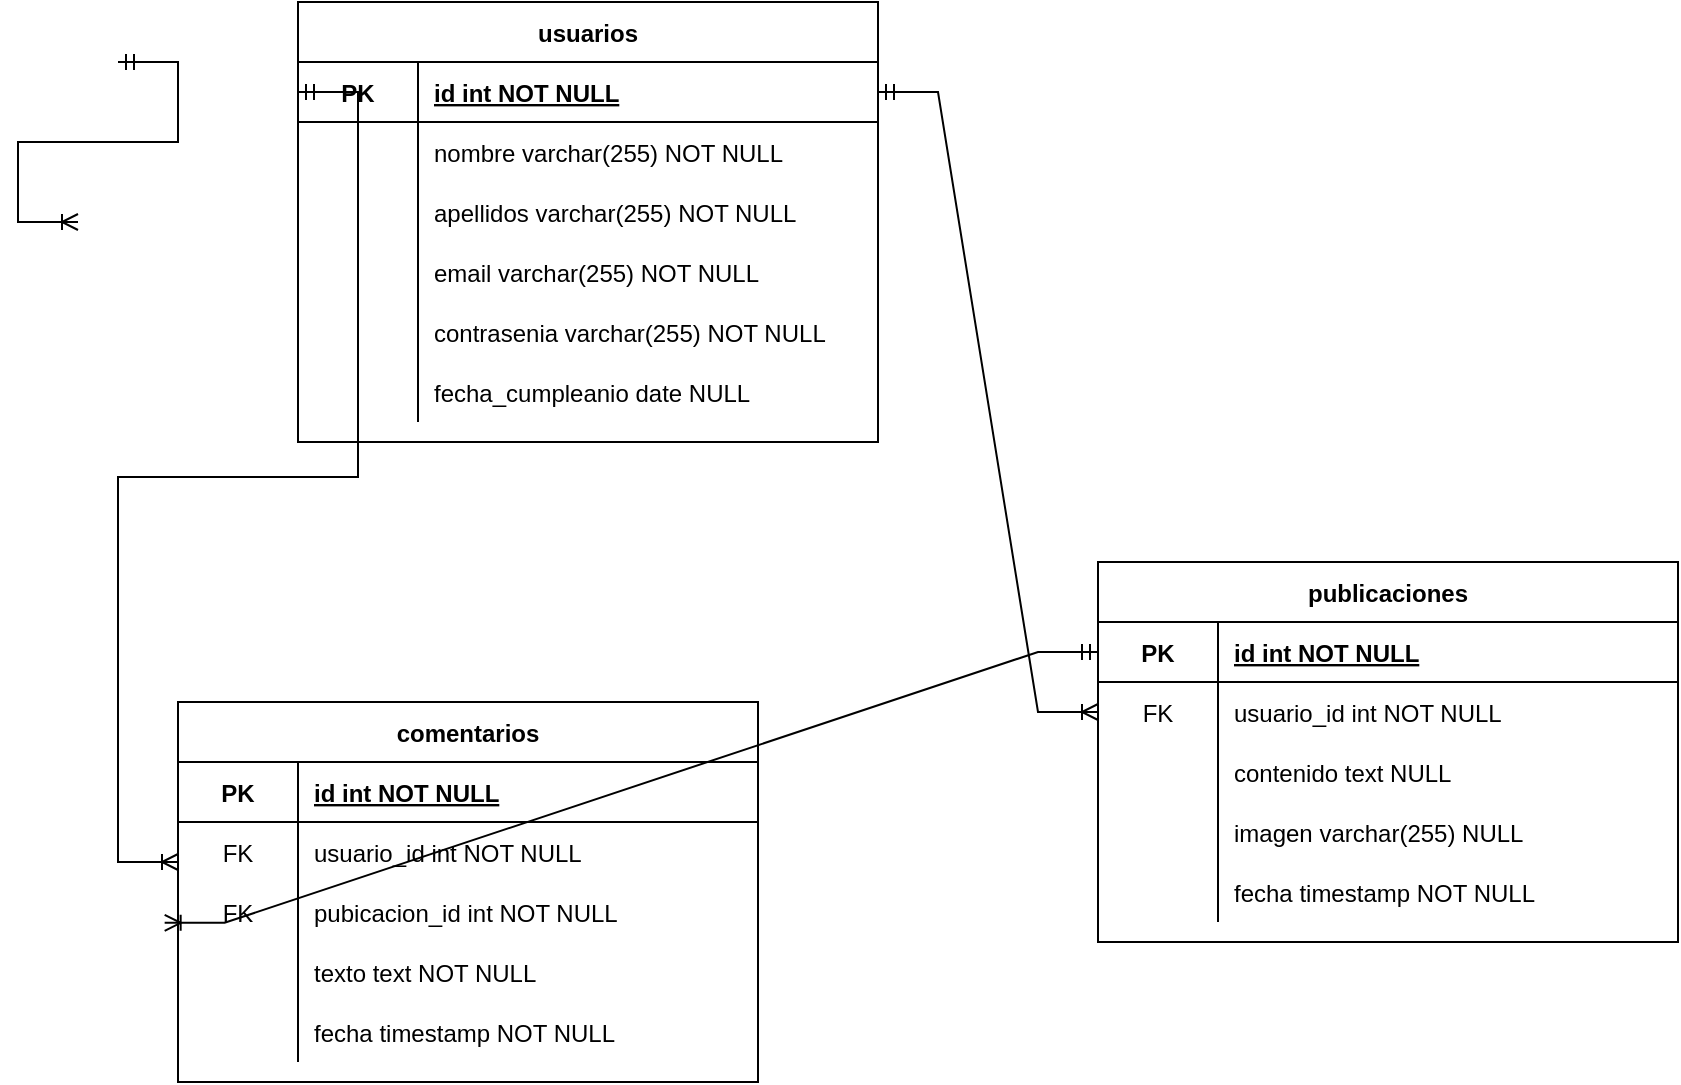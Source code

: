 <mxfile version="16.5.6"><diagram id="_kKVDo7YUsYhjjXz8Iya" name="Page-1"><mxGraphModel dx="1730" dy="759" grid="1" gridSize="10" guides="1" tooltips="1" connect="1" arrows="1" fold="1" page="1" pageScale="1" pageWidth="827" pageHeight="1169" math="0" shadow="0"><root><mxCell id="0"/><mxCell id="1" parent="0"/><mxCell id="vnkrzVLbSCw4i0ahT-Fh-1" value="usuarios" style="shape=table;startSize=30;container=1;collapsible=1;childLayout=tableLayout;fixedRows=1;rowLines=0;fontStyle=1;align=center;resizeLast=1;" vertex="1" parent="1"><mxGeometry x="60" y="190" width="290" height="220" as="geometry"/></mxCell><mxCell id="vnkrzVLbSCw4i0ahT-Fh-5" value="" style="shape=tableRow;horizontal=0;startSize=0;swimlaneHead=0;swimlaneBody=0;fillColor=none;collapsible=0;dropTarget=0;points=[[0,0.5],[1,0.5]];portConstraint=eastwest;top=0;left=0;right=0;bottom=1;" vertex="1" parent="vnkrzVLbSCw4i0ahT-Fh-1"><mxGeometry y="30" width="290" height="30" as="geometry"/></mxCell><mxCell id="vnkrzVLbSCw4i0ahT-Fh-6" value="PK" style="shape=partialRectangle;connectable=0;fillColor=none;top=0;left=0;bottom=0;right=0;fontStyle=1;overflow=hidden;" vertex="1" parent="vnkrzVLbSCw4i0ahT-Fh-5"><mxGeometry width="60" height="30" as="geometry"><mxRectangle width="60" height="30" as="alternateBounds"/></mxGeometry></mxCell><mxCell id="vnkrzVLbSCw4i0ahT-Fh-7" value="id int NOT NULL" style="shape=partialRectangle;connectable=0;fillColor=none;top=0;left=0;bottom=0;right=0;align=left;spacingLeft=6;fontStyle=5;overflow=hidden;" vertex="1" parent="vnkrzVLbSCw4i0ahT-Fh-5"><mxGeometry x="60" width="230" height="30" as="geometry"><mxRectangle width="230" height="30" as="alternateBounds"/></mxGeometry></mxCell><mxCell id="vnkrzVLbSCw4i0ahT-Fh-8" value="" style="shape=tableRow;horizontal=0;startSize=0;swimlaneHead=0;swimlaneBody=0;fillColor=none;collapsible=0;dropTarget=0;points=[[0,0.5],[1,0.5]];portConstraint=eastwest;top=0;left=0;right=0;bottom=0;" vertex="1" parent="vnkrzVLbSCw4i0ahT-Fh-1"><mxGeometry y="60" width="290" height="30" as="geometry"/></mxCell><mxCell id="vnkrzVLbSCw4i0ahT-Fh-9" value="" style="shape=partialRectangle;connectable=0;fillColor=none;top=0;left=0;bottom=0;right=0;editable=1;overflow=hidden;" vertex="1" parent="vnkrzVLbSCw4i0ahT-Fh-8"><mxGeometry width="60" height="30" as="geometry"><mxRectangle width="60" height="30" as="alternateBounds"/></mxGeometry></mxCell><mxCell id="vnkrzVLbSCw4i0ahT-Fh-10" value="nombre varchar(255) NOT NULL" style="shape=partialRectangle;connectable=0;fillColor=none;top=0;left=0;bottom=0;right=0;align=left;spacingLeft=6;overflow=hidden;" vertex="1" parent="vnkrzVLbSCw4i0ahT-Fh-8"><mxGeometry x="60" width="230" height="30" as="geometry"><mxRectangle width="230" height="30" as="alternateBounds"/></mxGeometry></mxCell><mxCell id="vnkrzVLbSCw4i0ahT-Fh-11" value="" style="shape=tableRow;horizontal=0;startSize=0;swimlaneHead=0;swimlaneBody=0;fillColor=none;collapsible=0;dropTarget=0;points=[[0,0.5],[1,0.5]];portConstraint=eastwest;top=0;left=0;right=0;bottom=0;" vertex="1" parent="vnkrzVLbSCw4i0ahT-Fh-1"><mxGeometry y="90" width="290" height="30" as="geometry"/></mxCell><mxCell id="vnkrzVLbSCw4i0ahT-Fh-12" value="" style="shape=partialRectangle;connectable=0;fillColor=none;top=0;left=0;bottom=0;right=0;editable=1;overflow=hidden;" vertex="1" parent="vnkrzVLbSCw4i0ahT-Fh-11"><mxGeometry width="60" height="30" as="geometry"><mxRectangle width="60" height="30" as="alternateBounds"/></mxGeometry></mxCell><mxCell id="vnkrzVLbSCw4i0ahT-Fh-13" value="apellidos varchar(255) NOT NULL" style="shape=partialRectangle;connectable=0;fillColor=none;top=0;left=0;bottom=0;right=0;align=left;spacingLeft=6;overflow=hidden;" vertex="1" parent="vnkrzVLbSCw4i0ahT-Fh-11"><mxGeometry x="60" width="230" height="30" as="geometry"><mxRectangle width="230" height="30" as="alternateBounds"/></mxGeometry></mxCell><mxCell id="vnkrzVLbSCw4i0ahT-Fh-14" value="" style="shape=tableRow;horizontal=0;startSize=0;swimlaneHead=0;swimlaneBody=0;fillColor=none;collapsible=0;dropTarget=0;points=[[0,0.5],[1,0.5]];portConstraint=eastwest;top=0;left=0;right=0;bottom=0;" vertex="1" parent="vnkrzVLbSCw4i0ahT-Fh-1"><mxGeometry y="120" width="290" height="30" as="geometry"/></mxCell><mxCell id="vnkrzVLbSCw4i0ahT-Fh-15" value="" style="shape=partialRectangle;connectable=0;fillColor=none;top=0;left=0;bottom=0;right=0;editable=1;overflow=hidden;" vertex="1" parent="vnkrzVLbSCw4i0ahT-Fh-14"><mxGeometry width="60" height="30" as="geometry"><mxRectangle width="60" height="30" as="alternateBounds"/></mxGeometry></mxCell><mxCell id="vnkrzVLbSCw4i0ahT-Fh-16" value="email varchar(255) NOT NULL" style="shape=partialRectangle;connectable=0;fillColor=none;top=0;left=0;bottom=0;right=0;align=left;spacingLeft=6;overflow=hidden;" vertex="1" parent="vnkrzVLbSCw4i0ahT-Fh-14"><mxGeometry x="60" width="230" height="30" as="geometry"><mxRectangle width="230" height="30" as="alternateBounds"/></mxGeometry></mxCell><mxCell id="vnkrzVLbSCw4i0ahT-Fh-17" value="" style="shape=tableRow;horizontal=0;startSize=0;swimlaneHead=0;swimlaneBody=0;fillColor=none;collapsible=0;dropTarget=0;points=[[0,0.5],[1,0.5]];portConstraint=eastwest;top=0;left=0;right=0;bottom=0;" vertex="1" parent="vnkrzVLbSCw4i0ahT-Fh-1"><mxGeometry y="150" width="290" height="30" as="geometry"/></mxCell><mxCell id="vnkrzVLbSCw4i0ahT-Fh-18" value="" style="shape=partialRectangle;connectable=0;fillColor=none;top=0;left=0;bottom=0;right=0;editable=1;overflow=hidden;" vertex="1" parent="vnkrzVLbSCw4i0ahT-Fh-17"><mxGeometry width="60" height="30" as="geometry"><mxRectangle width="60" height="30" as="alternateBounds"/></mxGeometry></mxCell><mxCell id="vnkrzVLbSCw4i0ahT-Fh-19" value="contrasenia varchar(255) NOT NULL" style="shape=partialRectangle;connectable=0;fillColor=none;top=0;left=0;bottom=0;right=0;align=left;spacingLeft=6;overflow=hidden;" vertex="1" parent="vnkrzVLbSCw4i0ahT-Fh-17"><mxGeometry x="60" width="230" height="30" as="geometry"><mxRectangle width="230" height="30" as="alternateBounds"/></mxGeometry></mxCell><mxCell id="vnkrzVLbSCw4i0ahT-Fh-20" value="" style="shape=tableRow;horizontal=0;startSize=0;swimlaneHead=0;swimlaneBody=0;fillColor=none;collapsible=0;dropTarget=0;points=[[0,0.5],[1,0.5]];portConstraint=eastwest;top=0;left=0;right=0;bottom=0;" vertex="1" parent="vnkrzVLbSCw4i0ahT-Fh-1"><mxGeometry y="180" width="290" height="30" as="geometry"/></mxCell><mxCell id="vnkrzVLbSCw4i0ahT-Fh-21" value="" style="shape=partialRectangle;connectable=0;fillColor=none;top=0;left=0;bottom=0;right=0;editable=1;overflow=hidden;" vertex="1" parent="vnkrzVLbSCw4i0ahT-Fh-20"><mxGeometry width="60" height="30" as="geometry"><mxRectangle width="60" height="30" as="alternateBounds"/></mxGeometry></mxCell><mxCell id="vnkrzVLbSCw4i0ahT-Fh-22" value="fecha_cumpleanio date NULL" style="shape=partialRectangle;connectable=0;fillColor=none;top=0;left=0;bottom=0;right=0;align=left;spacingLeft=6;overflow=hidden;" vertex="1" parent="vnkrzVLbSCw4i0ahT-Fh-20"><mxGeometry x="60" width="230" height="30" as="geometry"><mxRectangle width="230" height="30" as="alternateBounds"/></mxGeometry></mxCell><mxCell id="vnkrzVLbSCw4i0ahT-Fh-23" value="publicaciones" style="shape=table;startSize=30;container=1;collapsible=1;childLayout=tableLayout;fixedRows=1;rowLines=0;fontStyle=1;align=center;resizeLast=1;" vertex="1" parent="1"><mxGeometry x="460" y="470" width="290" height="190" as="geometry"/></mxCell><mxCell id="vnkrzVLbSCw4i0ahT-Fh-24" value="" style="shape=tableRow;horizontal=0;startSize=0;swimlaneHead=0;swimlaneBody=0;fillColor=none;collapsible=0;dropTarget=0;points=[[0,0.5],[1,0.5]];portConstraint=eastwest;top=0;left=0;right=0;bottom=1;" vertex="1" parent="vnkrzVLbSCw4i0ahT-Fh-23"><mxGeometry y="30" width="290" height="30" as="geometry"/></mxCell><mxCell id="vnkrzVLbSCw4i0ahT-Fh-25" value="PK" style="shape=partialRectangle;connectable=0;fillColor=none;top=0;left=0;bottom=0;right=0;fontStyle=1;overflow=hidden;" vertex="1" parent="vnkrzVLbSCw4i0ahT-Fh-24"><mxGeometry width="60" height="30" as="geometry"><mxRectangle width="60" height="30" as="alternateBounds"/></mxGeometry></mxCell><mxCell id="vnkrzVLbSCw4i0ahT-Fh-26" value="id int NOT NULL" style="shape=partialRectangle;connectable=0;fillColor=none;top=0;left=0;bottom=0;right=0;align=left;spacingLeft=6;fontStyle=5;overflow=hidden;" vertex="1" parent="vnkrzVLbSCw4i0ahT-Fh-24"><mxGeometry x="60" width="230" height="30" as="geometry"><mxRectangle width="230" height="30" as="alternateBounds"/></mxGeometry></mxCell><mxCell id="vnkrzVLbSCw4i0ahT-Fh-27" value="" style="shape=tableRow;horizontal=0;startSize=0;swimlaneHead=0;swimlaneBody=0;fillColor=none;collapsible=0;dropTarget=0;points=[[0,0.5],[1,0.5]];portConstraint=eastwest;top=0;left=0;right=0;bottom=0;" vertex="1" parent="vnkrzVLbSCw4i0ahT-Fh-23"><mxGeometry y="60" width="290" height="30" as="geometry"/></mxCell><mxCell id="vnkrzVLbSCw4i0ahT-Fh-28" value="FK" style="shape=partialRectangle;connectable=0;fillColor=none;top=0;left=0;bottom=0;right=0;editable=1;overflow=hidden;" vertex="1" parent="vnkrzVLbSCw4i0ahT-Fh-27"><mxGeometry width="60" height="30" as="geometry"><mxRectangle width="60" height="30" as="alternateBounds"/></mxGeometry></mxCell><mxCell id="vnkrzVLbSCw4i0ahT-Fh-29" value="usuario_id int NOT NULL" style="shape=partialRectangle;connectable=0;fillColor=none;top=0;left=0;bottom=0;right=0;align=left;spacingLeft=6;overflow=hidden;" vertex="1" parent="vnkrzVLbSCw4i0ahT-Fh-27"><mxGeometry x="60" width="230" height="30" as="geometry"><mxRectangle width="230" height="30" as="alternateBounds"/></mxGeometry></mxCell><mxCell id="vnkrzVLbSCw4i0ahT-Fh-30" value="" style="shape=tableRow;horizontal=0;startSize=0;swimlaneHead=0;swimlaneBody=0;fillColor=none;collapsible=0;dropTarget=0;points=[[0,0.5],[1,0.5]];portConstraint=eastwest;top=0;left=0;right=0;bottom=0;" vertex="1" parent="vnkrzVLbSCw4i0ahT-Fh-23"><mxGeometry y="90" width="290" height="30" as="geometry"/></mxCell><mxCell id="vnkrzVLbSCw4i0ahT-Fh-31" value="" style="shape=partialRectangle;connectable=0;fillColor=none;top=0;left=0;bottom=0;right=0;editable=1;overflow=hidden;" vertex="1" parent="vnkrzVLbSCw4i0ahT-Fh-30"><mxGeometry width="60" height="30" as="geometry"><mxRectangle width="60" height="30" as="alternateBounds"/></mxGeometry></mxCell><mxCell id="vnkrzVLbSCw4i0ahT-Fh-32" value="contenido text NULL" style="shape=partialRectangle;connectable=0;fillColor=none;top=0;left=0;bottom=0;right=0;align=left;spacingLeft=6;overflow=hidden;" vertex="1" parent="vnkrzVLbSCw4i0ahT-Fh-30"><mxGeometry x="60" width="230" height="30" as="geometry"><mxRectangle width="230" height="30" as="alternateBounds"/></mxGeometry></mxCell><mxCell id="vnkrzVLbSCw4i0ahT-Fh-33" value="" style="shape=tableRow;horizontal=0;startSize=0;swimlaneHead=0;swimlaneBody=0;fillColor=none;collapsible=0;dropTarget=0;points=[[0,0.5],[1,0.5]];portConstraint=eastwest;top=0;left=0;right=0;bottom=0;" vertex="1" parent="vnkrzVLbSCw4i0ahT-Fh-23"><mxGeometry y="120" width="290" height="30" as="geometry"/></mxCell><mxCell id="vnkrzVLbSCw4i0ahT-Fh-34" value="" style="shape=partialRectangle;connectable=0;fillColor=none;top=0;left=0;bottom=0;right=0;editable=1;overflow=hidden;" vertex="1" parent="vnkrzVLbSCw4i0ahT-Fh-33"><mxGeometry width="60" height="30" as="geometry"><mxRectangle width="60" height="30" as="alternateBounds"/></mxGeometry></mxCell><mxCell id="vnkrzVLbSCw4i0ahT-Fh-35" value="imagen varchar(255) NULL" style="shape=partialRectangle;connectable=0;fillColor=none;top=0;left=0;bottom=0;right=0;align=left;spacingLeft=6;overflow=hidden;" vertex="1" parent="vnkrzVLbSCw4i0ahT-Fh-33"><mxGeometry x="60" width="230" height="30" as="geometry"><mxRectangle width="230" height="30" as="alternateBounds"/></mxGeometry></mxCell><mxCell id="vnkrzVLbSCw4i0ahT-Fh-36" value="" style="shape=tableRow;horizontal=0;startSize=0;swimlaneHead=0;swimlaneBody=0;fillColor=none;collapsible=0;dropTarget=0;points=[[0,0.5],[1,0.5]];portConstraint=eastwest;top=0;left=0;right=0;bottom=0;" vertex="1" parent="vnkrzVLbSCw4i0ahT-Fh-23"><mxGeometry y="150" width="290" height="30" as="geometry"/></mxCell><mxCell id="vnkrzVLbSCw4i0ahT-Fh-37" value="" style="shape=partialRectangle;connectable=0;fillColor=none;top=0;left=0;bottom=0;right=0;editable=1;overflow=hidden;" vertex="1" parent="vnkrzVLbSCw4i0ahT-Fh-36"><mxGeometry width="60" height="30" as="geometry"><mxRectangle width="60" height="30" as="alternateBounds"/></mxGeometry></mxCell><mxCell id="vnkrzVLbSCw4i0ahT-Fh-38" value="fecha timestamp NOT NULL" style="shape=partialRectangle;connectable=0;fillColor=none;top=0;left=0;bottom=0;right=0;align=left;spacingLeft=6;overflow=hidden;" vertex="1" parent="vnkrzVLbSCw4i0ahT-Fh-36"><mxGeometry x="60" width="230" height="30" as="geometry"><mxRectangle width="230" height="30" as="alternateBounds"/></mxGeometry></mxCell><mxCell id="vnkrzVLbSCw4i0ahT-Fh-43" value="" style="edgeStyle=entityRelationEdgeStyle;fontSize=12;html=1;endArrow=ERoneToMany;startArrow=ERmandOne;rounded=0;exitX=1;exitY=0.5;exitDx=0;exitDy=0;entryX=0;entryY=0.5;entryDx=0;entryDy=0;" edge="1" parent="1" source="vnkrzVLbSCw4i0ahT-Fh-5" target="vnkrzVLbSCw4i0ahT-Fh-27"><mxGeometry width="100" height="100" relative="1" as="geometry"><mxPoint x="310" y="320" as="sourcePoint"/><mxPoint x="410" y="220" as="targetPoint"/></mxGeometry></mxCell><mxCell id="vnkrzVLbSCw4i0ahT-Fh-45" value="comentarios" style="shape=table;startSize=30;container=1;collapsible=1;childLayout=tableLayout;fixedRows=1;rowLines=0;fontStyle=1;align=center;resizeLast=1;" vertex="1" parent="1"><mxGeometry y="540" width="290" height="190" as="geometry"/></mxCell><mxCell id="vnkrzVLbSCw4i0ahT-Fh-46" value="" style="shape=tableRow;horizontal=0;startSize=0;swimlaneHead=0;swimlaneBody=0;fillColor=none;collapsible=0;dropTarget=0;points=[[0,0.5],[1,0.5]];portConstraint=eastwest;top=0;left=0;right=0;bottom=1;" vertex="1" parent="vnkrzVLbSCw4i0ahT-Fh-45"><mxGeometry y="30" width="290" height="30" as="geometry"/></mxCell><mxCell id="vnkrzVLbSCw4i0ahT-Fh-47" value="PK" style="shape=partialRectangle;connectable=0;fillColor=none;top=0;left=0;bottom=0;right=0;fontStyle=1;overflow=hidden;" vertex="1" parent="vnkrzVLbSCw4i0ahT-Fh-46"><mxGeometry width="60" height="30" as="geometry"><mxRectangle width="60" height="30" as="alternateBounds"/></mxGeometry></mxCell><mxCell id="vnkrzVLbSCw4i0ahT-Fh-48" value="id int NOT NULL" style="shape=partialRectangle;connectable=0;fillColor=none;top=0;left=0;bottom=0;right=0;align=left;spacingLeft=6;fontStyle=5;overflow=hidden;" vertex="1" parent="vnkrzVLbSCw4i0ahT-Fh-46"><mxGeometry x="60" width="230" height="30" as="geometry"><mxRectangle width="230" height="30" as="alternateBounds"/></mxGeometry></mxCell><mxCell id="vnkrzVLbSCw4i0ahT-Fh-49" value="" style="shape=tableRow;horizontal=0;startSize=0;swimlaneHead=0;swimlaneBody=0;fillColor=none;collapsible=0;dropTarget=0;points=[[0,0.5],[1,0.5]];portConstraint=eastwest;top=0;left=0;right=0;bottom=0;" vertex="1" parent="vnkrzVLbSCw4i0ahT-Fh-45"><mxGeometry y="60" width="290" height="30" as="geometry"/></mxCell><mxCell id="vnkrzVLbSCw4i0ahT-Fh-50" value="FK" style="shape=partialRectangle;connectable=0;fillColor=none;top=0;left=0;bottom=0;right=0;editable=1;overflow=hidden;" vertex="1" parent="vnkrzVLbSCw4i0ahT-Fh-49"><mxGeometry width="60" height="30" as="geometry"><mxRectangle width="60" height="30" as="alternateBounds"/></mxGeometry></mxCell><mxCell id="vnkrzVLbSCw4i0ahT-Fh-51" value="usuario_id int NOT NULL" style="shape=partialRectangle;connectable=0;fillColor=none;top=0;left=0;bottom=0;right=0;align=left;spacingLeft=6;overflow=hidden;" vertex="1" parent="vnkrzVLbSCw4i0ahT-Fh-49"><mxGeometry x="60" width="230" height="30" as="geometry"><mxRectangle width="230" height="30" as="alternateBounds"/></mxGeometry></mxCell><mxCell id="vnkrzVLbSCw4i0ahT-Fh-52" value="" style="shape=tableRow;horizontal=0;startSize=0;swimlaneHead=0;swimlaneBody=0;fillColor=none;collapsible=0;dropTarget=0;points=[[0,0.5],[1,0.5]];portConstraint=eastwest;top=0;left=0;right=0;bottom=0;" vertex="1" parent="vnkrzVLbSCw4i0ahT-Fh-45"><mxGeometry y="90" width="290" height="30" as="geometry"/></mxCell><mxCell id="vnkrzVLbSCw4i0ahT-Fh-53" value="FK" style="shape=partialRectangle;connectable=0;fillColor=none;top=0;left=0;bottom=0;right=0;editable=1;overflow=hidden;" vertex="1" parent="vnkrzVLbSCw4i0ahT-Fh-52"><mxGeometry width="60" height="30" as="geometry"><mxRectangle width="60" height="30" as="alternateBounds"/></mxGeometry></mxCell><mxCell id="vnkrzVLbSCw4i0ahT-Fh-54" value="pubicacion_id int NOT NULL" style="shape=partialRectangle;connectable=0;fillColor=none;top=0;left=0;bottom=0;right=0;align=left;spacingLeft=6;overflow=hidden;" vertex="1" parent="vnkrzVLbSCw4i0ahT-Fh-52"><mxGeometry x="60" width="230" height="30" as="geometry"><mxRectangle width="230" height="30" as="alternateBounds"/></mxGeometry></mxCell><mxCell id="vnkrzVLbSCw4i0ahT-Fh-55" value="" style="shape=tableRow;horizontal=0;startSize=0;swimlaneHead=0;swimlaneBody=0;fillColor=none;collapsible=0;dropTarget=0;points=[[0,0.5],[1,0.5]];portConstraint=eastwest;top=0;left=0;right=0;bottom=0;" vertex="1" parent="vnkrzVLbSCw4i0ahT-Fh-45"><mxGeometry y="120" width="290" height="30" as="geometry"/></mxCell><mxCell id="vnkrzVLbSCw4i0ahT-Fh-56" value="" style="shape=partialRectangle;connectable=0;fillColor=none;top=0;left=0;bottom=0;right=0;editable=1;overflow=hidden;" vertex="1" parent="vnkrzVLbSCw4i0ahT-Fh-55"><mxGeometry width="60" height="30" as="geometry"><mxRectangle width="60" height="30" as="alternateBounds"/></mxGeometry></mxCell><mxCell id="vnkrzVLbSCw4i0ahT-Fh-57" value="texto text NOT NULL" style="shape=partialRectangle;connectable=0;fillColor=none;top=0;left=0;bottom=0;right=0;align=left;spacingLeft=6;overflow=hidden;" vertex="1" parent="vnkrzVLbSCw4i0ahT-Fh-55"><mxGeometry x="60" width="230" height="30" as="geometry"><mxRectangle width="230" height="30" as="alternateBounds"/></mxGeometry></mxCell><mxCell id="vnkrzVLbSCw4i0ahT-Fh-58" value="" style="shape=tableRow;horizontal=0;startSize=0;swimlaneHead=0;swimlaneBody=0;fillColor=none;collapsible=0;dropTarget=0;points=[[0,0.5],[1,0.5]];portConstraint=eastwest;top=0;left=0;right=0;bottom=0;" vertex="1" parent="vnkrzVLbSCw4i0ahT-Fh-45"><mxGeometry y="150" width="290" height="30" as="geometry"/></mxCell><mxCell id="vnkrzVLbSCw4i0ahT-Fh-59" value="" style="shape=partialRectangle;connectable=0;fillColor=none;top=0;left=0;bottom=0;right=0;editable=1;overflow=hidden;" vertex="1" parent="vnkrzVLbSCw4i0ahT-Fh-58"><mxGeometry width="60" height="30" as="geometry"><mxRectangle width="60" height="30" as="alternateBounds"/></mxGeometry></mxCell><mxCell id="vnkrzVLbSCw4i0ahT-Fh-60" value="fecha timestamp NOT NULL" style="shape=partialRectangle;connectable=0;fillColor=none;top=0;left=0;bottom=0;right=0;align=left;spacingLeft=6;overflow=hidden;" vertex="1" parent="vnkrzVLbSCw4i0ahT-Fh-58"><mxGeometry x="60" width="230" height="30" as="geometry"><mxRectangle width="230" height="30" as="alternateBounds"/></mxGeometry></mxCell><mxCell id="vnkrzVLbSCw4i0ahT-Fh-64" value="" style="edgeStyle=entityRelationEdgeStyle;fontSize=12;html=1;endArrow=ERoneToMany;startArrow=ERmandOne;rounded=0;" edge="1" parent="1"><mxGeometry width="100" height="100" relative="1" as="geometry"><mxPoint x="-30" y="220" as="sourcePoint"/><mxPoint x="-50" y="300" as="targetPoint"/></mxGeometry></mxCell><mxCell id="vnkrzVLbSCw4i0ahT-Fh-65" value="" style="edgeStyle=entityRelationEdgeStyle;fontSize=12;html=1;endArrow=ERoneToMany;startArrow=ERmandOne;rounded=0;exitX=0;exitY=0.5;exitDx=0;exitDy=0;entryX=-0.023;entryY=0.68;entryDx=0;entryDy=0;entryPerimeter=0;" edge="1" parent="1" source="vnkrzVLbSCw4i0ahT-Fh-24" target="vnkrzVLbSCw4i0ahT-Fh-52"><mxGeometry width="100" height="100" relative="1" as="geometry"><mxPoint x="70" y="245" as="sourcePoint"/><mxPoint x="420" y="495" as="targetPoint"/></mxGeometry></mxCell><mxCell id="vnkrzVLbSCw4i0ahT-Fh-66" value="" style="edgeStyle=entityRelationEdgeStyle;fontSize=12;html=1;endArrow=ERoneToMany;startArrow=ERmandOne;rounded=0;exitX=0;exitY=0.5;exitDx=0;exitDy=0;" edge="1" parent="1" source="vnkrzVLbSCw4i0ahT-Fh-5"><mxGeometry width="100" height="100" relative="1" as="geometry"><mxPoint x="160" y="490" as="sourcePoint"/><mxPoint y="620" as="targetPoint"/></mxGeometry></mxCell></root></mxGraphModel></diagram></mxfile>